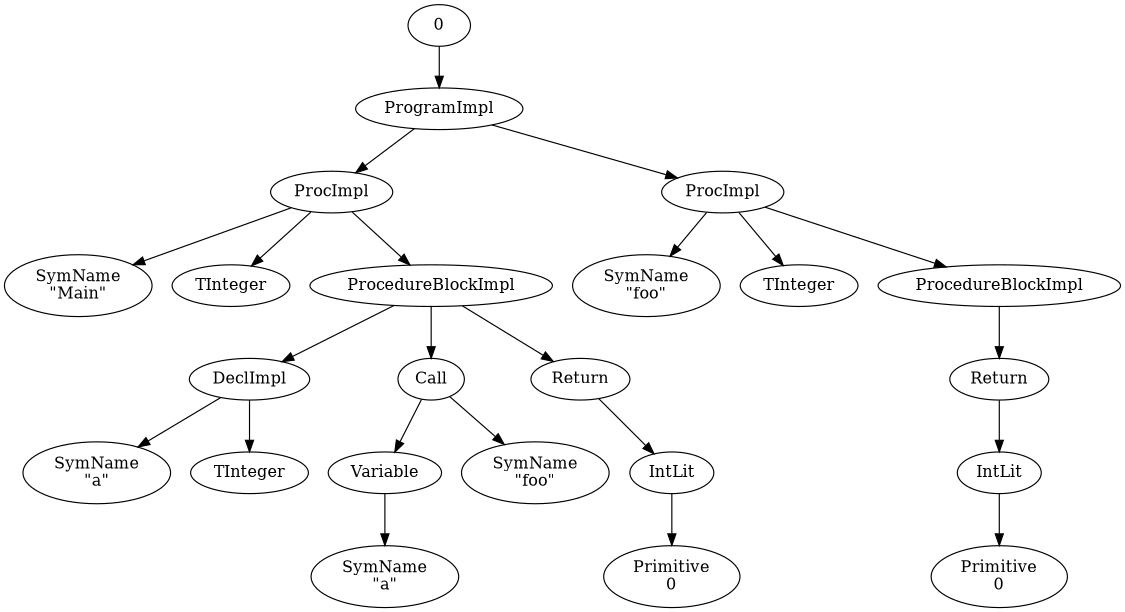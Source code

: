 digraph G { page="8.5,11"; size="7.5, 10"; 
"0" -> "1"
"1" [label="ProgramImpl"]
"1" -> "2"
"2" [label="ProcImpl"]
"2" -> "3"
"3" [label="SymName\n\"Main\""]
"2" -> "4"
"4" [label="TInteger"]
"2" -> "5"
"5" [label="ProcedureBlockImpl"]
"5" -> "6"
"6" [label="DeclImpl"]
"6" -> "7"
"7" [label="SymName\n\"a\""]
"6" -> "8"
"8" [label="TInteger"]
"5" -> "9"
"9" [label="Call"]
"9" -> "10"
"10" [label="Variable"]
"10" -> "11"
"11" [label="SymName\n\"a\""]
"9" -> "12"
"12" [label="SymName\n\"foo\""]
"5" -> "13"
"13" [label="Return"]
"13" -> "14"
"14" [label="IntLit"]
"14" -> "15"
"15" [label="Primitive\n0"]
"1" -> "16"
"16" [label="ProcImpl"]
"16" -> "17"
"17" [label="SymName\n\"foo\""]
"16" -> "18"
"18" [label="TInteger"]
"16" -> "19"
"19" [label="ProcedureBlockImpl"]
"19" -> "20"
"20" [label="Return"]
"20" -> "21"
"21" [label="IntLit"]
"21" -> "22"
"22" [label="Primitive\n0"]
}
